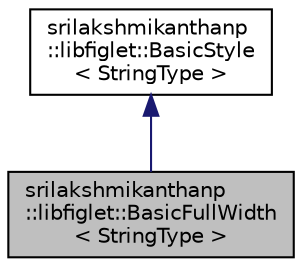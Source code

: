 digraph "srilakshmikanthanp::libfiglet::BasicFullWidth&lt; StringType &gt;"
{
 // LATEX_PDF_SIZE
  edge [fontname="Helvetica",fontsize="10",labelfontname="Helvetica",labelfontsize="10"];
  node [fontname="Helvetica",fontsize="10",shape=record];
  Node1 [label="srilakshmikanthanp\l::libfiglet::BasicFullWidth\l\< StringType \>",height=0.2,width=0.4,color="black", fillcolor="grey75", style="filled", fontcolor="black",tooltip="Full Width BasicStyle."];
  Node2 -> Node1 [dir="back",color="midnightblue",fontsize="10",style="solid",fontname="Helvetica"];
  Node2 [label="srilakshmikanthanp\l::libfiglet::BasicStyle\l\< StringType \>",height=0.2,width=0.4,color="black", fillcolor="white", style="filled",URL="$structsrilakshmikanthanp_1_1libfiglet_1_1_basic_style.html",tooltip="Styles."];
}
